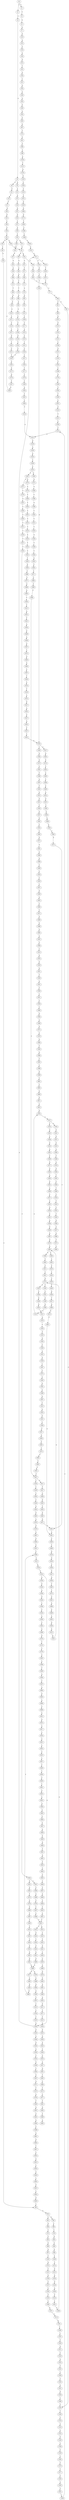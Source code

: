 strict digraph  {
	S0 -> S1 [ label = T ];
	S0 -> S2 [ label = G ];
	S1 -> S3 [ label = T ];
	S2 -> S4 [ label = A ];
	S3 -> S5 [ label = G ];
	S4 -> S6 [ label = A ];
	S5 -> S7 [ label = G ];
	S6 -> S8 [ label = C ];
	S6 -> S9 [ label = G ];
	S7 -> S10 [ label = A ];
	S8 -> S11 [ label = C ];
	S9 -> S12 [ label = A ];
	S10 -> S13 [ label = A ];
	S11 -> S14 [ label = T ];
	S12 -> S15 [ label = A ];
	S13 -> S16 [ label = C ];
	S14 -> S17 [ label = C ];
	S15 -> S18 [ label = C ];
	S16 -> S19 [ label = G ];
	S17 -> S20 [ label = G ];
	S18 -> S21 [ label = G ];
	S19 -> S22 [ label = G ];
	S20 -> S23 [ label = G ];
	S21 -> S24 [ label = G ];
	S22 -> S25 [ label = T ];
	S23 -> S26 [ label = C ];
	S24 -> S27 [ label = C ];
	S25 -> S28 [ label = A ];
	S26 -> S29 [ label = A ];
	S27 -> S30 [ label = A ];
	S28 -> S31 [ label = C ];
	S29 -> S32 [ label = C ];
	S30 -> S33 [ label = C ];
	S31 -> S34 [ label = G ];
	S32 -> S35 [ label = G ];
	S32 -> S36 [ label = C ];
	S33 -> S37 [ label = C ];
	S33 -> S38 [ label = T ];
	S34 -> S39 [ label = A ];
	S35 -> S40 [ label = C ];
	S36 -> S41 [ label = G ];
	S37 -> S41 [ label = G ];
	S38 -> S42 [ label = G ];
	S39 -> S43 [ label = A ];
	S40 -> S44 [ label = G ];
	S41 -> S45 [ label = A ];
	S41 -> S46 [ label = G ];
	S42 -> S47 [ label = G ];
	S43 -> S48 [ label = G ];
	S44 -> S49 [ label = C ];
	S45 -> S50 [ label = G ];
	S45 -> S51 [ label = A ];
	S46 -> S52 [ label = G ];
	S47 -> S53 [ label = G ];
	S48 -> S54 [ label = A ];
	S49 -> S55 [ label = G ];
	S50 -> S56 [ label = T ];
	S51 -> S57 [ label = T ];
	S52 -> S58 [ label = A ];
	S53 -> S59 [ label = A ];
	S54 -> S60 [ label = A ];
	S55 -> S61 [ label = C ];
	S55 -> S62 [ label = G ];
	S56 -> S63 [ label = C ];
	S57 -> S64 [ label = G ];
	S58 -> S65 [ label = A ];
	S59 -> S66 [ label = A ];
	S60 -> S67 [ label = G ];
	S61 -> S68 [ label = G ];
	S62 -> S69 [ label = C ];
	S63 -> S70 [ label = C ];
	S64 -> S71 [ label = T ];
	S65 -> S72 [ label = T ];
	S66 -> S73 [ label = C ];
	S67 -> S74 [ label = T ];
	S68 -> S75 [ label = T ];
	S69 -> S76 [ label = T ];
	S70 -> S77 [ label = A ];
	S71 -> S78 [ label = A ];
	S72 -> S79 [ label = T ];
	S73 -> S80 [ label = T ];
	S74 -> S81 [ label = G ];
	S75 -> S82 [ label = C ];
	S76 -> S83 [ label = G ];
	S77 -> S84 [ label = G ];
	S78 -> S85 [ label = G ];
	S79 -> S86 [ label = G ];
	S80 -> S87 [ label = G ];
	S81 -> S88 [ label = T ];
	S82 -> S89 [ label = G ];
	S83 -> S90 [ label = G ];
	S84 -> S91 [ label = T ];
	S84 -> S92 [ label = C ];
	S85 -> S93 [ label = T ];
	S86 -> S94 [ label = A ];
	S87 -> S95 [ label = G ];
	S88 -> S96 [ label = C ];
	S89 -> S97 [ label = A ];
	S90 -> S98 [ label = A ];
	S91 -> S99 [ label = A ];
	S92 -> S100 [ label = T ];
	S93 -> S101 [ label = T ];
	S94 -> S102 [ label = A ];
	S95 -> S103 [ label = A ];
	S96 -> S104 [ label = C ];
	S97 -> S105 [ label = C ];
	S98 -> S106 [ label = A ];
	S99 -> S107 [ label = G ];
	S100 -> S108 [ label = T ];
	S101 -> S109 [ label = T ];
	S102 -> S110 [ label = C ];
	S103 -> S111 [ label = C ];
	S104 -> S112 [ label = T ];
	S105 -> S113 [ label = G ];
	S106 -> S114 [ label = T ];
	S107 -> S115 [ label = G ];
	S108 -> S116 [ label = C ];
	S109 -> S117 [ label = C ];
	S110 -> S118 [ label = C ];
	S111 -> S119 [ label = C ];
	S112 -> S120 [ label = G ];
	S113 -> S121 [ label = C ];
	S114 -> S122 [ label = G ];
	S115 -> S123 [ label = G ];
	S116 -> S124 [ label = A ];
	S117 -> S125 [ label = A ];
	S118 -> S126 [ label = C ];
	S119 -> S127 [ label = C ];
	S120 -> S128 [ label = G ];
	S121 -> S129 [ label = G ];
	S122 -> S130 [ label = G ];
	S123 -> S131 [ label = T ];
	S124 -> S132 [ label = C ];
	S125 -> S133 [ label = C ];
	S126 -> S134 [ label = G ];
	S127 -> S135 [ label = G ];
	S128 -> S136 [ label = C ];
	S129 -> S137 [ label = C ];
	S130 -> S138 [ label = G ];
	S131 -> S139 [ label = C ];
	S132 -> S140 [ label = G ];
	S133 -> S141 [ label = T ];
	S134 -> S142 [ label = T ];
	S135 -> S143 [ label = T ];
	S136 -> S144 [ label = C ];
	S137 -> S145 [ label = C ];
	S138 -> S146 [ label = G ];
	S139 -> S147 [ label = A ];
	S140 -> S148 [ label = C ];
	S141 -> S149 [ label = C ];
	S142 -> S150 [ label = C ];
	S143 -> S151 [ label = C ];
	S144 -> S152 [ label = T ];
	S145 -> S153 [ label = T ];
	S146 -> S154 [ label = T ];
	S147 -> S155 [ label = C ];
	S148 -> S156 [ label = C ];
	S149 -> S157 [ label = C ];
	S150 -> S158 [ label = T ];
	S151 -> S158 [ label = T ];
	S152 -> S159 [ label = G ];
	S153 -> S160 [ label = C ];
	S154 -> S161 [ label = C ];
	S155 -> S162 [ label = T ];
	S156 -> S163 [ label = C ];
	S157 -> S164 [ label = T ];
	S158 -> S165 [ label = C ];
	S159 -> S166 [ label = G ];
	S160 -> S167 [ label = G ];
	S161 -> S168 [ label = C ];
	S162 -> S169 [ label = C ];
	S163 -> S170 [ label = T ];
	S164 -> S171 [ label = T ];
	S165 -> S172 [ label = G ];
	S166 -> S173 [ label = G ];
	S167 -> S174 [ label = G ];
	S168 -> S175 [ label = G ];
	S169 -> S176 [ label = G ];
	S170 -> S177 [ label = T ];
	S171 -> S178 [ label = T ];
	S172 -> S179 [ label = G ];
	S173 -> S180 [ label = T ];
	S174 -> S181 [ label = G ];
	S175 -> S182 [ label = C ];
	S175 -> S183 [ label = T ];
	S176 -> S184 [ label = C ];
	S177 -> S185 [ label = C ];
	S178 -> S186 [ label = C ];
	S179 -> S187 [ label = C ];
	S180 -> S188 [ label = C ];
	S181 -> S189 [ label = C ];
	S182 -> S190 [ label = C ];
	S183 -> S191 [ label = C ];
	S184 -> S192 [ label = T ];
	S185 -> S193 [ label = A ];
	S186 -> S194 [ label = A ];
	S187 -> S195 [ label = A ];
	S188 -> S196 [ label = C ];
	S189 -> S197 [ label = T ];
	S190 -> S198 [ label = G ];
	S191 -> S199 [ label = G ];
	S192 -> S200 [ label = T ];
	S193 -> S201 [ label = T ];
	S194 -> S202 [ label = T ];
	S195 -> S32 [ label = C ];
	S196 -> S203 [ label = C ];
	S197 -> S204 [ label = C ];
	S198 -> S205 [ label = G ];
	S199 -> S206 [ label = G ];
	S200 -> S207 [ label = C ];
	S201 -> S208 [ label = C ];
	S202 -> S209 [ label = C ];
	S203 -> S210 [ label = G ];
	S204 -> S211 [ label = A ];
	S205 -> S212 [ label = A ];
	S206 -> S213 [ label = A ];
	S207 -> S214 [ label = A ];
	S208 -> S215 [ label = C ];
	S209 -> S216 [ label = C ];
	S210 -> S217 [ label = A ];
	S211 -> S218 [ label = C ];
	S212 -> S219 [ label = A ];
	S213 -> S220 [ label = A ];
	S214 -> S221 [ label = T ];
	S215 -> S222 [ label = A ];
	S216 -> S222 [ label = A ];
	S217 -> S223 [ label = G ];
	S217 -> S224 [ label = A ];
	S218 -> S225 [ label = G ];
	S219 -> S226 [ label = C ];
	S220 -> S227 [ label = C ];
	S221 -> S228 [ label = C ];
	S222 -> S229 [ label = G ];
	S223 -> S230 [ label = T ];
	S224 -> S231 [ label = G ];
	S225 -> S232 [ label = T ];
	S226 -> S233 [ label = T ];
	S227 -> S234 [ label = A ];
	S227 -> S235 [ label = T ];
	S228 -> S215 [ label = C ];
	S229 -> S236 [ label = A ];
	S230 -> S237 [ label = C ];
	S231 -> S238 [ label = T ];
	S232 -> S239 [ label = C ];
	S233 -> S240 [ label = G ];
	S234 -> S241 [ label = G ];
	S235 -> S242 [ label = A ];
	S236 -> S243 [ label = A ];
	S237 -> S70 [ label = C ];
	S238 -> S244 [ label = C ];
	S239 -> S245 [ label = C ];
	S240 -> S246 [ label = C ];
	S241 -> S247 [ label = G ];
	S242 -> S248 [ label = C ];
	S243 -> S249 [ label = C ];
	S244 -> S250 [ label = G ];
	S245 -> S251 [ label = A ];
	S246 -> S252 [ label = A ];
	S247 -> S253 [ label = A ];
	S248 -> S254 [ label = A ];
	S249 -> S255 [ label = C ];
	S250 -> S256 [ label = C ];
	S250 -> S257 [ label = A ];
	S251 -> S258 [ label = G ];
	S252 -> S259 [ label = A ];
	S253 -> S260 [ label = A ];
	S254 -> S261 [ label = A ];
	S255 -> S262 [ label = A ];
	S255 -> S263 [ label = G ];
	S256 -> S264 [ label = G ];
	S257 -> S265 [ label = G ];
	S258 -> S266 [ label = C ];
	S259 -> S267 [ label = C ];
	S260 -> S268 [ label = T ];
	S261 -> S269 [ label = C ];
	S262 -> S270 [ label = G ];
	S262 -> S271 [ label = C ];
	S263 -> S272 [ label = G ];
	S264 -> S273 [ label = G ];
	S265 -> S274 [ label = G ];
	S266 -> S100 [ label = T ];
	S267 -> S275 [ label = C ];
	S268 -> S276 [ label = A ];
	S269 -> S277 [ label = G ];
	S270 -> S278 [ label = A ];
	S271 -> S279 [ label = C ];
	S272 -> S280 [ label = A ];
	S273 -> S281 [ label = C ];
	S274 -> S282 [ label = T ];
	S275 -> S283 [ label = A ];
	S276 -> S284 [ label = G ];
	S277 -> S285 [ label = A ];
	S278 -> S286 [ label = C ];
	S279 -> S287 [ label = A ];
	S280 -> S288 [ label = C ];
	S281 -> S289 [ label = T ];
	S282 -> S290 [ label = A ];
	S283 -> S291 [ label = G ];
	S284 -> S292 [ label = T ];
	S285 -> S293 [ label = A ];
	S286 -> S294 [ label = T ];
	S287 -> S295 [ label = C ];
	S288 -> S296 [ label = G ];
	S289 -> S297 [ label = A ];
	S290 -> S298 [ label = T ];
	S291 -> S299 [ label = A ];
	S292 -> S300 [ label = C ];
	S293 -> S301 [ label = A ];
	S294 -> S302 [ label = C ];
	S295 -> S303 [ label = C ];
	S296 -> S304 [ label = C ];
	S297 -> S305 [ label = T ];
	S298 -> S306 [ label = A ];
	S299 -> S307 [ label = A ];
	S300 -> S308 [ label = T ];
	S301 -> S309 [ label = A ];
	S302 -> S310 [ label = C ];
	S303 -> S311 [ label = C ];
	S304 -> S312 [ label = C ];
	S305 -> S313 [ label = A ];
	S306 -> S314 [ label = A ];
	S307 -> S315 [ label = C ];
	S308 -> S316 [ label = C ];
	S309 -> S317 [ label = C ];
	S310 -> S318 [ label = C ];
	S311 -> S319 [ label = C ];
	S312 -> S320 [ label = C ];
	S313 -> S321 [ label = G ];
	S314 -> S322 [ label = G ];
	S315 -> S323 [ label = A ];
	S316 -> S324 [ label = T ];
	S317 -> S325 [ label = A ];
	S318 -> S326 [ label = A ];
	S319 -> S327 [ label = T ];
	S320 -> S328 [ label = A ];
	S321 -> S329 [ label = T ];
	S322 -> S330 [ label = T ];
	S323 -> S331 [ label = G ];
	S324 -> S332 [ label = C ];
	S325 -> S333 [ label = G ];
	S326 -> S334 [ label = T ];
	S327 -> S335 [ label = T ];
	S328 -> S336 [ label = T ];
	S329 -> S337 [ label = A ];
	S330 -> S338 [ label = C ];
	S331 -> S339 [ label = C ];
	S332 -> S340 [ label = T ];
	S333 -> S341 [ label = A ];
	S334 -> S342 [ label = C ];
	S335 -> S343 [ label = C ];
	S336 -> S344 [ label = C ];
	S337 -> S345 [ label = G ];
	S338 -> S346 [ label = G ];
	S339 -> S347 [ label = C ];
	S340 -> S348 [ label = G ];
	S341 -> S349 [ label = A ];
	S342 -> S350 [ label = T ];
	S343 -> S351 [ label = C ];
	S343 -> S352 [ label = G ];
	S344 -> S353 [ label = G ];
	S345 -> S354 [ label = C ];
	S346 -> S355 [ label = T ];
	S347 -> S356 [ label = G ];
	S348 -> S357 [ label = A ];
	S349 -> S358 [ label = G ];
	S350 -> S359 [ label = G ];
	S351 -> S360 [ label = T ];
	S352 -> S361 [ label = A ];
	S353 -> S362 [ label = T ];
	S354 -> S363 [ label = C ];
	S355 -> S364 [ label = G ];
	S356 -> S365 [ label = T ];
	S357 -> S366 [ label = G ];
	S358 -> S367 [ label = G ];
	S359 -> S368 [ label = C ];
	S360 -> S369 [ label = G ];
	S361 -> S370 [ label = T ];
	S362 -> S371 [ label = C ];
	S363 -> S372 [ label = G ];
	S364 -> S373 [ label = G ];
	S365 -> S374 [ label = C ];
	S366 -> S375 [ label = T ];
	S367 -> S376 [ label = G ];
	S368 -> S377 [ label = C ];
	S369 -> S378 [ label = T ];
	S370 -> S379 [ label = C ];
	S371 -> S380 [ label = C ];
	S372 -> S381 [ label = A ];
	S373 -> S382 [ label = T ];
	S374 -> S383 [ label = C ];
	S375 -> S384 [ label = A ];
	S376 -> S385 [ label = G ];
	S377 -> S386 [ label = A ];
	S378 -> S387 [ label = C ];
	S379 -> S388 [ label = G ];
	S380 -> S389 [ label = T ];
	S381 -> S390 [ label = A ];
	S382 -> S391 [ label = A ];
	S383 -> S392 [ label = T ];
	S385 -> S393 [ label = T ];
	S385 -> S394 [ label = G ];
	S386 -> S395 [ label = G ];
	S387 -> S396 [ label = C ];
	S388 -> S397 [ label = T ];
	S389 -> S398 [ label = C ];
	S390 -> S399 [ label = A ];
	S391 -> S400 [ label = C ];
	S392 -> S401 [ label = C ];
	S393 -> S402 [ label = C ];
	S394 -> S403 [ label = T ];
	S395 -> S404 [ label = T ];
	S396 -> S405 [ label = T ];
	S397 -> S406 [ label = T ];
	S398 -> S407 [ label = T ];
	S399 -> S408 [ label = C ];
	S400 -> S409 [ label = C ];
	S401 -> S407 [ label = T ];
	S402 -> S410 [ label = T ];
	S403 -> S411 [ label = C ];
	S404 -> S412 [ label = C ];
	S405 -> S413 [ label = A ];
	S405 -> S414 [ label = T ];
	S406 -> S415 [ label = T ];
	S407 -> S416 [ label = T ];
	S407 -> S417 [ label = G ];
	S408 -> S418 [ label = C ];
	S409 -> S419 [ label = G ];
	S410 -> S420 [ label = C ];
	S411 -> S421 [ label = C ];
	S412 -> S422 [ label = G ];
	S413 -> S423 [ label = C ];
	S414 -> S424 [ label = G ];
	S415 -> S425 [ label = G ];
	S416 -> S426 [ label = C ];
	S417 -> S427 [ label = T ];
	S418 -> S428 [ label = C ];
	S419 -> S429 [ label = G ];
	S420 -> S430 [ label = T ];
	S421 -> S175 [ label = G ];
	S422 -> S431 [ label = T ];
	S423 -> S432 [ label = T ];
	S424 -> S433 [ label = T ];
	S425 -> S434 [ label = T ];
	S426 -> S435 [ label = T ];
	S427 -> S436 [ label = C ];
	S428 -> S437 [ label = C ];
	S429 -> S438 [ label = T ];
	S430 -> S439 [ label = C ];
	S431 -> S440 [ label = A ];
	S432 -> S441 [ label = A ];
	S433 -> S442 [ label = A ];
	S434 -> S443 [ label = A ];
	S435 -> S444 [ label = C ];
	S436 -> S445 [ label = G ];
	S437 -> S446 [ label = G ];
	S438 -> S447 [ label = G ];
	S439 -> S448 [ label = G ];
	S440 -> S449 [ label = A ];
	S441 -> S450 [ label = C ];
	S442 -> S451 [ label = G ];
	S443 -> S452 [ label = G ];
	S444 -> S453 [ label = G ];
	S445 -> S454 [ label = T ];
	S446 -> S455 [ label = A ];
	S447 -> S456 [ label = G ];
	S448 -> S457 [ label = T ];
	S449 -> S458 [ label = G ];
	S450 -> S459 [ label = C ];
	S451 -> S460 [ label = G ];
	S452 -> S461 [ label = G ];
	S453 -> S462 [ label = G ];
	S454 -> S463 [ label = G ];
	S455 -> S464 [ label = C ];
	S456 -> S465 [ label = T ];
	S457 -> S466 [ label = G ];
	S458 -> S467 [ label = A ];
	S459 -> S468 [ label = A ];
	S460 -> S469 [ label = A ];
	S461 -> S469 [ label = A ];
	S462 -> S470 [ label = A ];
	S463 -> S471 [ label = G ];
	S464 -> S472 [ label = T ];
	S465 -> S473 [ label = T ];
	S466 -> S474 [ label = G ];
	S467 -> S475 [ label = C ];
	S468 -> S476 [ label = G ];
	S469 -> S477 [ label = G ];
	S469 -> S478 [ label = A ];
	S470 -> S479 [ label = G ];
	S471 -> S382 [ label = T ];
	S472 -> S480 [ label = A ];
	S473 -> S481 [ label = A ];
	S474 -> S482 [ label = T ];
	S475 -> S483 [ label = G ];
	S476 -> S484 [ label = G ];
	S477 -> S485 [ label = A ];
	S478 -> S486 [ label = A ];
	S479 -> S487 [ label = A ];
	S480 -> S488 [ label = G ];
	S481 -> S489 [ label = G ];
	S482 -> S391 [ label = A ];
	S483 -> S490 [ label = G ];
	S484 -> S491 [ label = A ];
	S485 -> S492 [ label = G ];
	S486 -> S493 [ label = G ];
	S487 -> S494 [ label = G ];
	S488 -> S495 [ label = A ];
	S489 -> S496 [ label = A ];
	S490 -> S497 [ label = C ];
	S491 -> S498 [ label = G ];
	S492 -> S499 [ label = G ];
	S493 -> S500 [ label = G ];
	S494 -> S501 [ label = G ];
	S495 -> S502 [ label = A ];
	S496 -> S503 [ label = A ];
	S497 -> S504 [ label = T ];
	S498 -> S505 [ label = A ];
	S499 -> S506 [ label = T ];
	S500 -> S507 [ label = T ];
	S501 -> S506 [ label = T ];
	S502 -> S508 [ label = T ];
	S503 -> S509 [ label = G ];
	S504 -> S510 [ label = C ];
	S505 -> S511 [ label = G ];
	S506 -> S512 [ label = C ];
	S507 -> S513 [ label = C ];
	S508 -> S514 [ label = C ];
	S509 -> S515 [ label = G ];
	S510 -> S516 [ label = T ];
	S511 -> S517 [ label = T ];
	S512 -> S518 [ label = C ];
	S513 -> S519 [ label = C ];
	S514 -> S520 [ label = G ];
	S515 -> S521 [ label = G ];
	S516 -> S522 [ label = C ];
	S517 -> S523 [ label = C ];
	S518 -> S524 [ label = C ];
	S519 -> S525 [ label = C ];
	S520 -> S526 [ label = G ];
	S521 -> S385 [ label = G ];
	S522 -> S527 [ label = G ];
	S523 -> S528 [ label = A ];
	S524 -> S529 [ label = A ];
	S524 -> S530 [ label = G ];
	S525 -> S530 [ label = G ];
	S526 -> S531 [ label = G ];
	S527 -> S532 [ label = A ];
	S528 -> S533 [ label = G ];
	S529 -> S534 [ label = G ];
	S530 -> S535 [ label = G ];
	S530 -> S217 [ label = A ];
	S531 -> S536 [ label = T ];
	S532 -> S537 [ label = A ];
	S533 -> S538 [ label = G ];
	S534 -> S539 [ label = A ];
	S535 -> S540 [ label = A ];
	S536 -> S541 [ label = A ];
	S537 -> S542 [ label = G ];
	S538 -> S543 [ label = A ];
	S539 -> S544 [ label = G ];
	S540 -> S545 [ label = G ];
	S541 -> S546 [ label = T ];
	S542 -> S547 [ label = T ];
	S543 -> S548 [ label = C ];
	S544 -> S549 [ label = C ];
	S545 -> S550 [ label = G ];
	S546 -> S551 [ label = C ];
	S547 -> S552 [ label = C ];
	S548 -> S553 [ label = C ];
	S549 -> S554 [ label = C ];
	S550 -> S555 [ label = C ];
	S551 -> S556 [ label = C ];
	S552 -> S250 [ label = G ];
	S553 -> S557 [ label = A ];
	S554 -> S558 [ label = A ];
	S555 -> S559 [ label = G ];
	S556 -> S560 [ label = C ];
	S557 -> S561 [ label = G ];
	S558 -> S562 [ label = C ];
	S559 -> S563 [ label = T ];
	S560 -> S564 [ label = G ];
	S561 -> S565 [ label = T ];
	S562 -> S566 [ label = G ];
	S563 -> S567 [ label = G ];
	S564 -> S568 [ label = A ];
	S565 -> S569 [ label = C ];
	S566 -> S570 [ label = G ];
	S567 -> S571 [ label = G ];
	S568 -> S572 [ label = A ];
	S569 -> S573 [ label = T ];
	S570 -> S574 [ label = T ];
	S571 -> S575 [ label = T ];
	S572 -> S576 [ label = A ];
	S573 -> S577 [ label = C ];
	S574 -> S578 [ label = T ];
	S575 -> S579 [ label = A ];
	S576 -> S580 [ label = G ];
	S577 -> S581 [ label = T ];
	S578 -> S582 [ label = A ];
	S579 -> S583 [ label = T ];
	S580 -> S584 [ label = T ];
	S581 -> S585 [ label = G ];
	S582 -> S586 [ label = C ];
	S583 -> S587 [ label = G ];
	S584 -> S588 [ label = G ];
	S585 -> S589 [ label = T ];
	S586 -> S590 [ label = T ];
	S587 -> S591 [ label = A ];
	S588 -> S592 [ label = T ];
	S589 -> S593 [ label = A ];
	S590 -> S594 [ label = G ];
	S591 -> S595 [ label = G ];
	S592 -> S596 [ label = C ];
	S594 -> S597 [ label = C ];
	S595 -> S598 [ label = C ];
	S596 -> S599 [ label = G ];
	S597 -> S600 [ label = A ];
	S598 -> S601 [ label = G ];
	S599 -> S602 [ label = T ];
	S600 -> S603 [ label = G ];
	S601 -> S604 [ label = G ];
	S602 -> S605 [ label = C ];
	S603 -> S606 [ label = A ];
	S604 -> S607 [ label = T ];
	S605 -> S608 [ label = G ];
	S606 -> S609 [ label = C ];
	S607 -> S610 [ label = C ];
	S608 -> S611 [ label = G ];
	S609 -> S612 [ label = G ];
	S610 -> S613 [ label = G ];
	S611 -> S614 [ label = A ];
	S612 -> S615 [ label = G ];
	S613 -> S616 [ label = C ];
	S614 -> S220 [ label = A ];
	S615 -> S617 [ label = A ];
	S616 -> S618 [ label = A ];
	S617 -> S619 [ label = C ];
	S618 -> S620 [ label = C ];
	S619 -> S621 [ label = A ];
	S620 -> S622 [ label = G ];
	S621 -> S623 [ label = C ];
	S622 -> S624 [ label = C ];
	S623 -> S625 [ label = A ];
	S624 -> S626 [ label = G ];
	S625 -> S627 [ label = C ];
	S626 -> S49 [ label = C ];
	S627 -> S628 [ label = C ];
	S628 -> S629 [ label = T ];
	S629 -> S630 [ label = C ];
	S630 -> S631 [ label = T ];
	S631 -> S632 [ label = A ];
	S632 -> S633 [ label = G ];
	S633 -> S634 [ label = A ];
	S634 -> S635 [ label = A ];
	S635 -> S636 [ label = C ];
	S636 -> S637 [ label = G ];
	S637 -> S638 [ label = A ];
	S638 -> S639 [ label = G ];
	S639 -> S640 [ label = G ];
	S640 -> S641 [ label = T ];
	S641 -> S642 [ label = G ];
	S642 -> S643 [ label = T ];
	S643 -> S644 [ label = C ];
	S644 -> S645 [ label = C ];
	S645 -> S646 [ label = C ];
	S646 -> S647 [ label = T ];
	S647 -> S648 [ label = G ];
	S648 -> S649 [ label = T ];
	S649 -> S650 [ label = C ];
	S650 -> S651 [ label = C ];
	S651 -> S405 [ label = T ];
}
